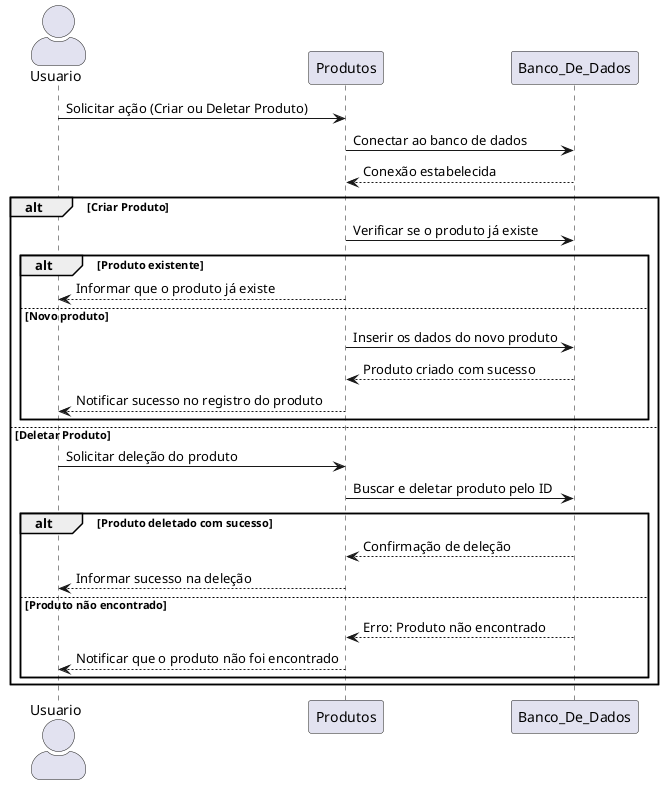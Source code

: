 @startuml
skinparam actorStyle awesome
actor Usuario as usuario
participant Produtos as produto
participant Banco_De_Dados as db

usuario -> produto : Solicitar ação (Criar ou Deletar Produto)
produto -> db : Conectar ao banco de dados
db --> produto : Conexão estabelecida

alt Criar Produto
    produto -> db : Verificar se o produto já existe
    alt Produto existente
        produto --> usuario : Informar que o produto já existe
    else Novo produto
        produto -> db : Inserir os dados do novo produto
        db --> produto : Produto criado com sucesso
        produto --> usuario : Notificar sucesso no registro do produto
    end
else Deletar Produto
    usuario -> produto : Solicitar deleção do produto
    produto -> db : Buscar e deletar produto pelo ID
    alt Produto deletado com sucesso
        db --> produto : Confirmação de deleção
        produto --> usuario : Informar sucesso na deleção
    else Produto não encontrado
        db --> produto : Erro: Produto não encontrado
        produto --> usuario : Notificar que o produto não foi encontrado
    end
end
@enduml